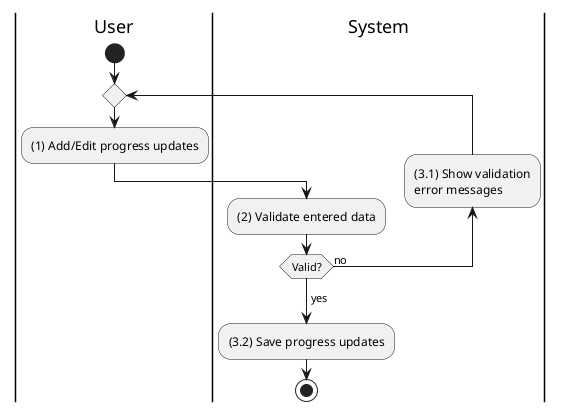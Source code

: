 @startuml purchase-order-update-progress
|u|User
|s|System

|u|
start
repeat
    :(1) Add/Edit progress updates;
    |s|
    :(2) Validate entered data;
    backward:(3.1) Show validation
    error messages;
repeat while (Valid?) is (no)
->yes;
:(3.2) Save progress updates;
stop
@enduml